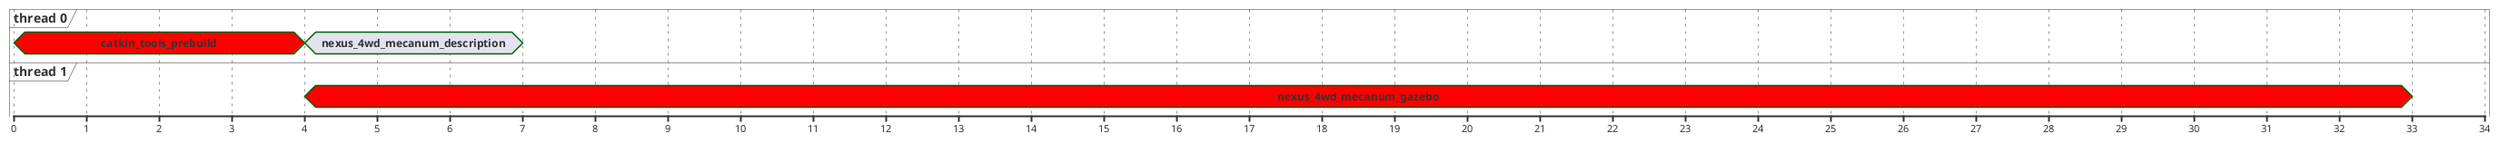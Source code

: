 @startuml

'comment

scale 1 as 80 pixels

concise "thread 0" as queue0
concise "thread 1" as queue1

@queue0
0 is "catkin_tools_prebuild" #red
4 is "nexus_4wd_mecanum_description" 
7 is {hidden}

@queue1
4 is "nexus_4wd_mecanum_gazebo" #red
33 is {hidden}
@enduml
